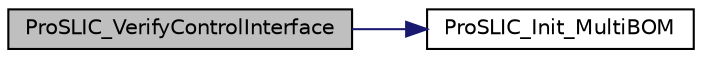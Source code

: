 digraph "ProSLIC_VerifyControlInterface"
{
  edge [fontname="Helvetica",fontsize="10",labelfontname="Helvetica",labelfontsize="10"];
  node [fontname="Helvetica",fontsize="10",shape=record];
  rankdir="LR";
  Node1 [label="ProSLIC_VerifyControlInterface",height=0.2,width=0.4,color="black", fillcolor="grey75", style="filled", fontcolor="black"];
  Node1 -> Node2 [color="midnightblue",fontsize="10",style="solid",fontname="Helvetica"];
  Node2 [label="ProSLIC_Init_MultiBOM",height=0.2,width=0.4,color="black", fillcolor="white", style="filled",URL="$group___g_e_n___c_f_g.html#ga37a6a95f0bfd49fa164e66e478ac661c",tooltip="Loads patch and initializes all ProSLIC devices. Performs all calibrations except longitudinal balanc..."];
}
